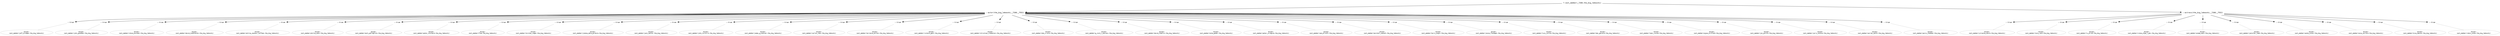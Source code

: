 digraph {
node [shape=plaintext, fontname=Courier, fontsize=12]
0 [label="?-cast_member(_7268,the_big_lebowski)"];
1 [label=":-actor(the_big_lebowski,_7268,_7552)"];
0 -> 1;
2 [label=":-true"];
1 -> 2;
3 [label="Answer:\ncast_member(jeff_bridges,the_big_lebowski)", shape=ellipse, style=dotted, fontsize=10];
2 -> 3 [style=dotted, arrowhead=none];
4 [label=":-true"];
1 -> 4;
5 [label="Answer:\ncast_member(john_goodman,the_big_lebowski)", shape=ellipse, style=dotted, fontsize=10];
4 -> 5 [style=dotted, arrowhead=none];
6 [label=":-true"];
1 -> 6;
7 [label="Answer:\ncast_member(steve_buscemi,the_big_lebowski)", shape=ellipse, style=dotted, fontsize=10];
6 -> 7 [style=dotted, arrowhead=none];
8 [label=":-true"];
1 -> 8;
9 [label="Answer:\ncast_member(david_huddleston,the_big_lebowski)", shape=ellipse, style=dotted, fontsize=10];
8 -> 9 [style=dotted, arrowhead=none];
10 [label=":-true"];
1 -> 10;
11 [label="Answer:\ncast_member(philip_seymour_hoffman,the_big_lebowski)", shape=ellipse, style=dotted, fontsize=10];
10 -> 11 [style=dotted, arrowhead=none];
12 [label=":-true"];
1 -> 12;
13 [label="Answer:\ncast_member(philip_moon,the_big_lebowski)", shape=ellipse, style=dotted, fontsize=10];
12 -> 13 [style=dotted, arrowhead=none];
14 [label=":-true"];
1 -> 14;
15 [label="Answer:\ncast_member(mark_pellegrino,the_big_lebowski)", shape=ellipse, style=dotted, fontsize=10];
14 -> 15 [style=dotted, arrowhead=none];
16 [label=":-true"];
1 -> 16;
17 [label="Answer:\ncast_member(peter_stormare,the_big_lebowski)", shape=ellipse, style=dotted, fontsize=10];
16 -> 17 [style=dotted, arrowhead=none];
18 [label=":-true"];
1 -> 18;
19 [label="Answer:\ncast_member(flea,the_big_lebowski)", shape=ellipse, style=dotted, fontsize=10];
18 -> 19 [style=dotted, arrowhead=none];
20 [label=":-true"];
1 -> 20;
21 [label="Answer:\ncast_member(torsten_voges,the_big_lebowski)", shape=ellipse, style=dotted, fontsize=10];
20 -> 21 [style=dotted, arrowhead=none];
22 [label=":-true"];
1 -> 22;
23 [label="Answer:\ncast_member(jimmie_dale_gilmore,the_big_lebowski)", shape=ellipse, style=dotted, fontsize=10];
22 -> 23 [style=dotted, arrowhead=none];
24 [label=":-true"];
1 -> 24;
25 [label="Answer:\ncast_member(jack_kehler,the_big_lebowski)", shape=ellipse, style=dotted, fontsize=10];
24 -> 25 [style=dotted, arrowhead=none];
26 [label=":-true"];
1 -> 26;
27 [label="Answer:\ncast_member(john_turturro,the_big_lebowski)", shape=ellipse, style=dotted, fontsize=10];
26 -> 27 [style=dotted, arrowhead=none];
28 [label=":-true"];
1 -> 28;
29 [label="Answer:\ncast_member(james_g_hoosier,the_big_lebowski)", shape=ellipse, style=dotted, fontsize=10];
28 -> 29 [style=dotted, arrowhead=none];
30 [label=":-true"];
1 -> 30;
31 [label="Answer:\ncast_member(carlos_leon,the_big_lebowski)", shape=ellipse, style=dotted, fontsize=10];
30 -> 31 [style=dotted, arrowhead=none];
32 [label=":-true"];
1 -> 32;
33 [label="Answer:\ncast_member(terrence_burton,the_big_lebowski)", shape=ellipse, style=dotted, fontsize=10];
32 -> 33 [style=dotted, arrowhead=none];
34 [label=":-true"];
1 -> 34;
35 [label="Answer:\ncast_member(richard_gant,the_big_lebowski)", shape=ellipse, style=dotted, fontsize=10];
34 -> 35 [style=dotted, arrowhead=none];
36 [label=":-true"];
1 -> 36;
37 [label="Answer:\ncast_member(christian_clemenson,the_big_lebowski)", shape=ellipse, style=dotted, fontsize=10];
36 -> 37 [style=dotted, arrowhead=none];
38 [label=":-true"];
1 -> 38;
39 [label="Answer:\ncast_member(dom_irrera,the_big_lebowski)", shape=ellipse, style=dotted, fontsize=10];
38 -> 39 [style=dotted, arrowhead=none];
40 [label=":-true"];
1 -> 40;
41 [label="Answer:\ncast_member(g_rard_l_heureux,the_big_lebowski)", shape=ellipse, style=dotted, fontsize=10];
40 -> 41 [style=dotted, arrowhead=none];
42 [label=":-true"];
1 -> 42;
43 [label="Answer:\ncast_member(david_thewlis,the_big_lebowski)", shape=ellipse, style=dotted, fontsize=10];
42 -> 43 [style=dotted, arrowhead=none];
44 [label=":-true"];
1 -> 44;
45 [label="Answer:\ncast_member(mike_gomez,the_big_lebowski)", shape=ellipse, style=dotted, fontsize=10];
44 -> 45 [style=dotted, arrowhead=none];
46 [label=":-true"];
1 -> 46;
47 [label="Answer:\ncast_member(peter_siragusa,the_big_lebowski)", shape=ellipse, style=dotted, fontsize=10];
46 -> 47 [style=dotted, arrowhead=none];
48 [label=":-true"];
1 -> 48;
49 [label="Answer:\ncast_member(sam_elliott,the_big_lebowski)", shape=ellipse, style=dotted, fontsize=10];
48 -> 49 [style=dotted, arrowhead=none];
50 [label=":-true"];
1 -> 50;
51 [label="Answer:\ncast_member(marshall_manesh,the_big_lebowski)", shape=ellipse, style=dotted, fontsize=10];
50 -> 51 [style=dotted, arrowhead=none];
52 [label=":-true"];
1 -> 52;
53 [label="Answer:\ncast_member(harry_bugin,the_big_lebowski)", shape=ellipse, style=dotted, fontsize=10];
52 -> 53 [style=dotted, arrowhead=none];
54 [label=":-true"];
1 -> 54;
55 [label="Answer:\ncast_member(jesse_flanagan,the_big_lebowski)", shape=ellipse, style=dotted, fontsize=10];
54 -> 55 [style=dotted, arrowhead=none];
56 [label=":-true"];
1 -> 56;
57 [label="Answer:\ncast_member(luis_colina,the_big_lebowski)", shape=ellipse, style=dotted, fontsize=10];
56 -> 57 [style=dotted, arrowhead=none];
58 [label=":-true"];
1 -> 58;
59 [label="Answer:\ncast_member(ben_gazzara,the_big_lebowski)", shape=ellipse, style=dotted, fontsize=10];
58 -> 59 [style=dotted, arrowhead=none];
60 [label=":-true"];
1 -> 60;
61 [label="Answer:\ncast_member(leon_russom,the_big_lebowski)", shape=ellipse, style=dotted, fontsize=10];
60 -> 61 [style=dotted, arrowhead=none];
62 [label=":-true"];
1 -> 62;
63 [label="Answer:\ncast_member(ajgie_kirkland,the_big_lebowski)", shape=ellipse, style=dotted, fontsize=10];
62 -> 63 [style=dotted, arrowhead=none];
64 [label=":-true"];
1 -> 64;
65 [label="Answer:\ncast_member(jon_polito,the_big_lebowski)", shape=ellipse, style=dotted, fontsize=10];
64 -> 65 [style=dotted, arrowhead=none];
66 [label=":-true"];
1 -> 66;
67 [label="Answer:\ncast_member(jerry_haleva,the_big_lebowski)", shape=ellipse, style=dotted, fontsize=10];
66 -> 67 [style=dotted, arrowhead=none];
68 [label=":-true"];
1 -> 68;
69 [label="Answer:\ncast_member(warren_keith,the_big_lebowski)", shape=ellipse, style=dotted, fontsize=10];
68 -> 69 [style=dotted, arrowhead=none];
70 [label=":-true"];
1 -> 70;
71 [label="Answer:\ncast_member(paris_themmen,the_big_lebowski)", shape=ellipse, style=dotted, fontsize=10];
70 -> 71 [style=dotted, arrowhead=none];
72 [label=":-actress(the_big_lebowski,_7268,_7552)"];
0 -> 72;
73 [label=":-true"];
72 -> 73;
74 [label="Answer:\ncast_member(julianne_moore,the_big_lebowski)", shape=ellipse, style=dotted, fontsize=10];
73 -> 74 [style=dotted, arrowhead=none];
75 [label=":-true"];
72 -> 75;
76 [label="Answer:\ncast_member(tara_reid,the_big_lebowski)", shape=ellipse, style=dotted, fontsize=10];
75 -> 76 [style=dotted, arrowhead=none];
77 [label=":-true"];
72 -> 77;
78 [label="Answer:\ncast_member(lu_elrod,the_big_lebowski)", shape=ellipse, style=dotted, fontsize=10];
77 -> 78 [style=dotted, arrowhead=none];
79 [label=":-true"];
72 -> 79;
80 [label="Answer:\ncast_member(irene_olga_l_pez,the_big_lebowski)", shape=ellipse, style=dotted, fontsize=10];
79 -> 80 [style=dotted, arrowhead=none];
81 [label=":-true"];
72 -> 81;
82 [label="Answer:\ncast_member(aimee_mann,the_big_lebowski)", shape=ellipse, style=dotted, fontsize=10];
81 -> 82 [style=dotted, arrowhead=none];
83 [label=":-true"];
72 -> 83;
84 [label="Answer:\ncast_member(jennifer_lamb,the_big_lebowski)", shape=ellipse, style=dotted, fontsize=10];
83 -> 84 [style=dotted, arrowhead=none];
85 [label=":-true"];
72 -> 85;
86 [label="Answer:\ncast_member(wendy_braun,the_big_lebowski)", shape=ellipse, style=dotted, fontsize=10];
85 -> 86 [style=dotted, arrowhead=none];
87 [label=":-true"];
72 -> 87;
88 [label="Answer:\ncast_member(asia_carrera,the_big_lebowski)", shape=ellipse, style=dotted, fontsize=10];
87 -> 88 [style=dotted, arrowhead=none];
89 [label=":-true"];
72 -> 89;
90 [label="Answer:\ncast_member(kiva_dawson,the_big_lebowski)", shape=ellipse, style=dotted, fontsize=10];
89 -> 90 [style=dotted, arrowhead=none];
91 [label=":-true"];
72 -> 91;
92 [label="Answer:\ncast_member(robin_jones,the_big_lebowski)", shape=ellipse, style=dotted, fontsize=10];
91 -> 92 [style=dotted, arrowhead=none];
}
